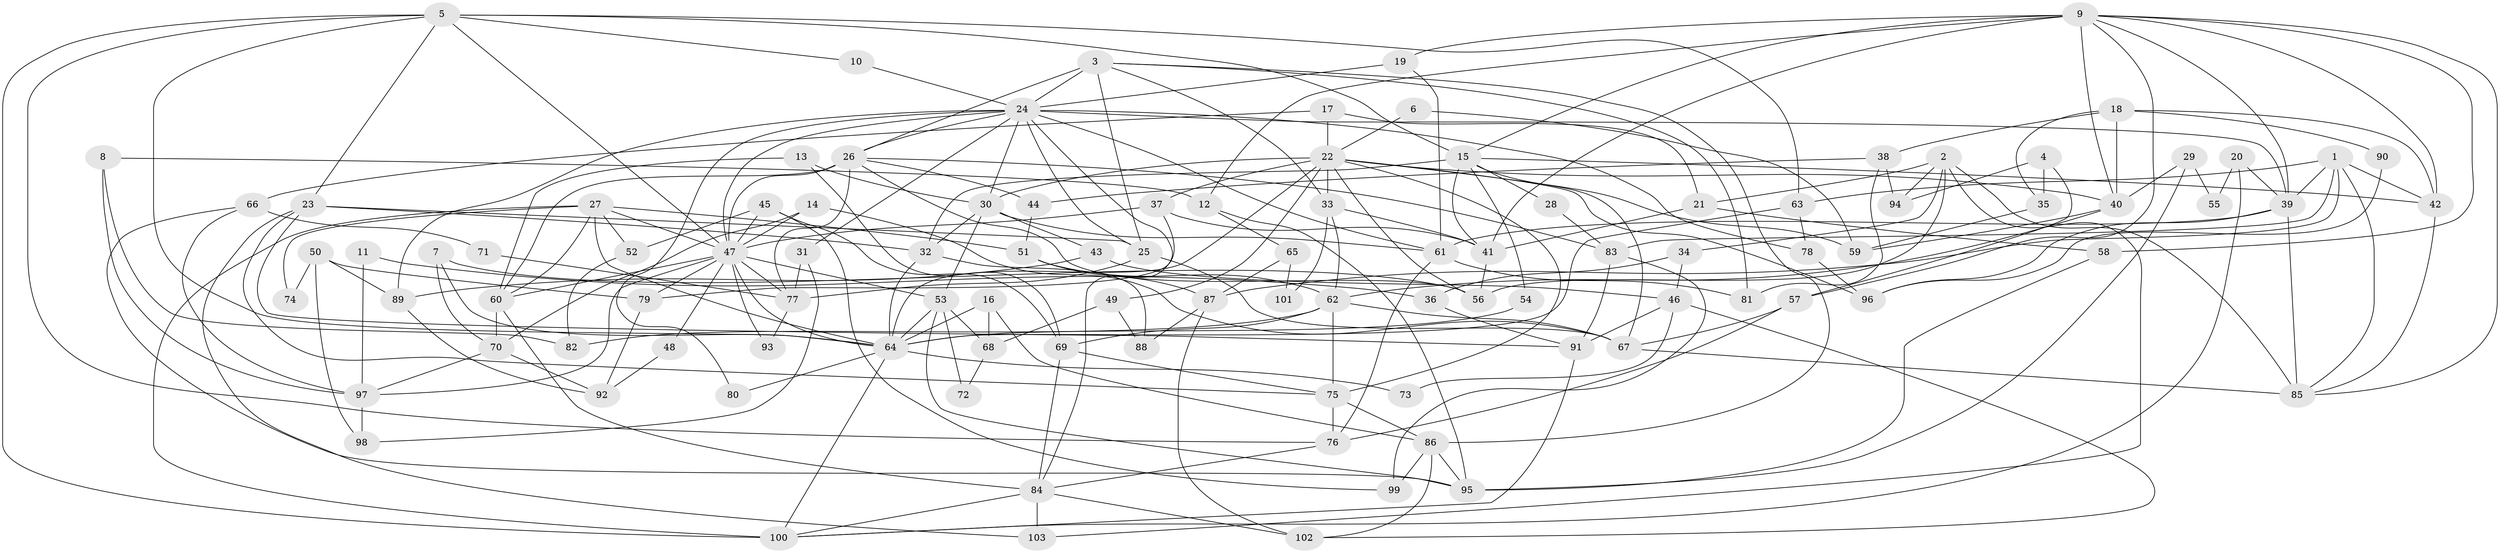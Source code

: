 // original degree distribution, {2: 0.14285714285714285, 6: 0.12244897959183673, 4: 0.19727891156462585, 3: 0.2857142857142857, 8: 0.006802721088435374, 5: 0.21768707482993196, 7: 0.027210884353741496}
// Generated by graph-tools (version 1.1) at 2025/50/03/04/25 22:50:47]
// undirected, 103 vertices, 236 edges
graph export_dot {
  node [color=gray90,style=filled];
  1;
  2;
  3;
  4;
  5;
  6;
  7;
  8;
  9;
  10;
  11;
  12;
  13;
  14;
  15;
  16;
  17;
  18;
  19;
  20;
  21;
  22;
  23;
  24;
  25;
  26;
  27;
  28;
  29;
  30;
  31;
  32;
  33;
  34;
  35;
  36;
  37;
  38;
  39;
  40;
  41;
  42;
  43;
  44;
  45;
  46;
  47;
  48;
  49;
  50;
  51;
  52;
  53;
  54;
  55;
  56;
  57;
  58;
  59;
  60;
  61;
  62;
  63;
  64;
  65;
  66;
  67;
  68;
  69;
  70;
  71;
  72;
  73;
  74;
  75;
  76;
  77;
  78;
  79;
  80;
  81;
  82;
  83;
  84;
  85;
  86;
  87;
  88;
  89;
  90;
  91;
  92;
  93;
  94;
  95;
  96;
  97;
  98;
  99;
  100;
  101;
  102;
  103;
  1 -- 39 [weight=2.0];
  1 -- 42 [weight=1.0];
  1 -- 63 [weight=1.0];
  1 -- 83 [weight=1.0];
  1 -- 85 [weight=1.0];
  1 -- 87 [weight=1.0];
  2 -- 21 [weight=1.0];
  2 -- 34 [weight=1.0];
  2 -- 56 [weight=1.0];
  2 -- 85 [weight=1.0];
  2 -- 94 [weight=1.0];
  2 -- 103 [weight=1.0];
  3 -- 24 [weight=2.0];
  3 -- 25 [weight=1.0];
  3 -- 26 [weight=1.0];
  3 -- 33 [weight=1.0];
  3 -- 81 [weight=1.0];
  3 -- 86 [weight=1.0];
  4 -- 35 [weight=1.0];
  4 -- 57 [weight=1.0];
  4 -- 94 [weight=1.0];
  5 -- 10 [weight=1.0];
  5 -- 15 [weight=1.0];
  5 -- 23 [weight=1.0];
  5 -- 47 [weight=1.0];
  5 -- 63 [weight=1.0];
  5 -- 64 [weight=1.0];
  5 -- 76 [weight=1.0];
  5 -- 100 [weight=1.0];
  6 -- 22 [weight=1.0];
  6 -- 59 [weight=1.0];
  7 -- 56 [weight=1.0];
  7 -- 64 [weight=1.0];
  7 -- 70 [weight=1.0];
  8 -- 12 [weight=1.0];
  8 -- 82 [weight=1.0];
  8 -- 97 [weight=1.0];
  9 -- 12 [weight=1.0];
  9 -- 15 [weight=1.0];
  9 -- 19 [weight=2.0];
  9 -- 39 [weight=1.0];
  9 -- 40 [weight=1.0];
  9 -- 41 [weight=1.0];
  9 -- 42 [weight=1.0];
  9 -- 57 [weight=1.0];
  9 -- 58 [weight=1.0];
  9 -- 85 [weight=1.0];
  10 -- 24 [weight=1.0];
  11 -- 36 [weight=1.0];
  11 -- 97 [weight=1.0];
  12 -- 65 [weight=1.0];
  12 -- 95 [weight=1.0];
  13 -- 30 [weight=1.0];
  13 -- 60 [weight=1.0];
  13 -- 69 [weight=1.0];
  14 -- 47 [weight=1.0];
  14 -- 67 [weight=1.0];
  14 -- 70 [weight=1.0];
  15 -- 28 [weight=1.0];
  15 -- 32 [weight=1.0];
  15 -- 41 [weight=1.0];
  15 -- 42 [weight=1.0];
  15 -- 54 [weight=1.0];
  15 -- 67 [weight=1.0];
  16 -- 64 [weight=1.0];
  16 -- 68 [weight=1.0];
  16 -- 86 [weight=1.0];
  17 -- 21 [weight=1.0];
  17 -- 22 [weight=1.0];
  17 -- 66 [weight=1.0];
  18 -- 35 [weight=1.0];
  18 -- 38 [weight=1.0];
  18 -- 40 [weight=1.0];
  18 -- 42 [weight=1.0];
  18 -- 90 [weight=1.0];
  19 -- 24 [weight=1.0];
  19 -- 61 [weight=1.0];
  20 -- 39 [weight=1.0];
  20 -- 55 [weight=1.0];
  20 -- 100 [weight=1.0];
  21 -- 41 [weight=1.0];
  21 -- 58 [weight=1.0];
  22 -- 30 [weight=1.0];
  22 -- 33 [weight=1.0];
  22 -- 37 [weight=1.0];
  22 -- 40 [weight=1.0];
  22 -- 49 [weight=2.0];
  22 -- 56 [weight=1.0];
  22 -- 59 [weight=1.0];
  22 -- 64 [weight=1.0];
  22 -- 75 [weight=1.0];
  22 -- 96 [weight=1.0];
  23 -- 25 [weight=1.0];
  23 -- 32 [weight=1.0];
  23 -- 75 [weight=1.0];
  23 -- 91 [weight=1.0];
  23 -- 103 [weight=1.0];
  24 -- 25 [weight=1.0];
  24 -- 26 [weight=1.0];
  24 -- 30 [weight=2.0];
  24 -- 31 [weight=1.0];
  24 -- 39 [weight=1.0];
  24 -- 47 [weight=1.0];
  24 -- 61 [weight=1.0];
  24 -- 78 [weight=1.0];
  24 -- 80 [weight=1.0];
  24 -- 84 [weight=1.0];
  24 -- 89 [weight=1.0];
  25 -- 67 [weight=1.0];
  25 -- 77 [weight=1.0];
  26 -- 44 [weight=1.0];
  26 -- 47 [weight=2.0];
  26 -- 56 [weight=1.0];
  26 -- 60 [weight=1.0];
  26 -- 77 [weight=1.0];
  26 -- 83 [weight=1.0];
  27 -- 47 [weight=1.0];
  27 -- 51 [weight=1.0];
  27 -- 52 [weight=1.0];
  27 -- 60 [weight=1.0];
  27 -- 64 [weight=1.0];
  27 -- 74 [weight=1.0];
  27 -- 100 [weight=1.0];
  28 -- 83 [weight=1.0];
  29 -- 40 [weight=1.0];
  29 -- 55 [weight=1.0];
  29 -- 95 [weight=1.0];
  30 -- 32 [weight=1.0];
  30 -- 43 [weight=1.0];
  30 -- 53 [weight=1.0];
  30 -- 61 [weight=1.0];
  31 -- 77 [weight=1.0];
  31 -- 98 [weight=1.0];
  32 -- 64 [weight=2.0];
  32 -- 88 [weight=1.0];
  33 -- 41 [weight=1.0];
  33 -- 62 [weight=1.0];
  33 -- 101 [weight=1.0];
  34 -- 36 [weight=1.0];
  34 -- 46 [weight=1.0];
  35 -- 59 [weight=1.0];
  36 -- 91 [weight=1.0];
  37 -- 41 [weight=1.0];
  37 -- 47 [weight=1.0];
  37 -- 79 [weight=1.0];
  38 -- 44 [weight=1.0];
  38 -- 81 [weight=1.0];
  38 -- 94 [weight=1.0];
  39 -- 61 [weight=1.0];
  39 -- 85 [weight=1.0];
  39 -- 96 [weight=1.0];
  40 -- 59 [weight=1.0];
  40 -- 62 [weight=1.0];
  41 -- 56 [weight=1.0];
  42 -- 85 [weight=1.0];
  43 -- 46 [weight=1.0];
  43 -- 89 [weight=1.0];
  44 -- 51 [weight=1.0];
  45 -- 47 [weight=1.0];
  45 -- 52 [weight=1.0];
  45 -- 69 [weight=1.0];
  45 -- 99 [weight=1.0];
  46 -- 73 [weight=1.0];
  46 -- 91 [weight=1.0];
  46 -- 102 [weight=1.0];
  47 -- 48 [weight=1.0];
  47 -- 53 [weight=2.0];
  47 -- 60 [weight=1.0];
  47 -- 64 [weight=2.0];
  47 -- 77 [weight=1.0];
  47 -- 79 [weight=1.0];
  47 -- 93 [weight=1.0];
  47 -- 97 [weight=1.0];
  48 -- 92 [weight=1.0];
  49 -- 68 [weight=1.0];
  49 -- 88 [weight=1.0];
  50 -- 74 [weight=1.0];
  50 -- 79 [weight=1.0];
  50 -- 89 [weight=1.0];
  50 -- 98 [weight=1.0];
  51 -- 62 [weight=1.0];
  51 -- 87 [weight=1.0];
  52 -- 82 [weight=1.0];
  53 -- 64 [weight=1.0];
  53 -- 68 [weight=1.0];
  53 -- 72 [weight=1.0];
  53 -- 95 [weight=1.0];
  54 -- 64 [weight=1.0];
  57 -- 67 [weight=1.0];
  57 -- 76 [weight=1.0];
  58 -- 95 [weight=1.0];
  60 -- 70 [weight=1.0];
  60 -- 84 [weight=1.0];
  61 -- 76 [weight=1.0];
  61 -- 81 [weight=1.0];
  62 -- 67 [weight=1.0];
  62 -- 69 [weight=1.0];
  62 -- 75 [weight=1.0];
  62 -- 82 [weight=1.0];
  63 -- 64 [weight=1.0];
  63 -- 78 [weight=1.0];
  64 -- 73 [weight=1.0];
  64 -- 80 [weight=1.0];
  64 -- 100 [weight=1.0];
  65 -- 87 [weight=1.0];
  65 -- 101 [weight=1.0];
  66 -- 71 [weight=1.0];
  66 -- 95 [weight=1.0];
  66 -- 97 [weight=1.0];
  67 -- 85 [weight=1.0];
  68 -- 72 [weight=1.0];
  69 -- 75 [weight=1.0];
  69 -- 84 [weight=1.0];
  70 -- 92 [weight=1.0];
  70 -- 97 [weight=1.0];
  71 -- 77 [weight=1.0];
  75 -- 76 [weight=1.0];
  75 -- 86 [weight=1.0];
  76 -- 84 [weight=1.0];
  77 -- 93 [weight=1.0];
  78 -- 96 [weight=1.0];
  79 -- 92 [weight=1.0];
  83 -- 91 [weight=1.0];
  83 -- 99 [weight=1.0];
  84 -- 100 [weight=1.0];
  84 -- 102 [weight=1.0];
  84 -- 103 [weight=1.0];
  86 -- 95 [weight=1.0];
  86 -- 99 [weight=1.0];
  86 -- 102 [weight=1.0];
  87 -- 88 [weight=1.0];
  87 -- 102 [weight=1.0];
  89 -- 92 [weight=1.0];
  90 -- 96 [weight=1.0];
  91 -- 100 [weight=1.0];
  97 -- 98 [weight=1.0];
}

